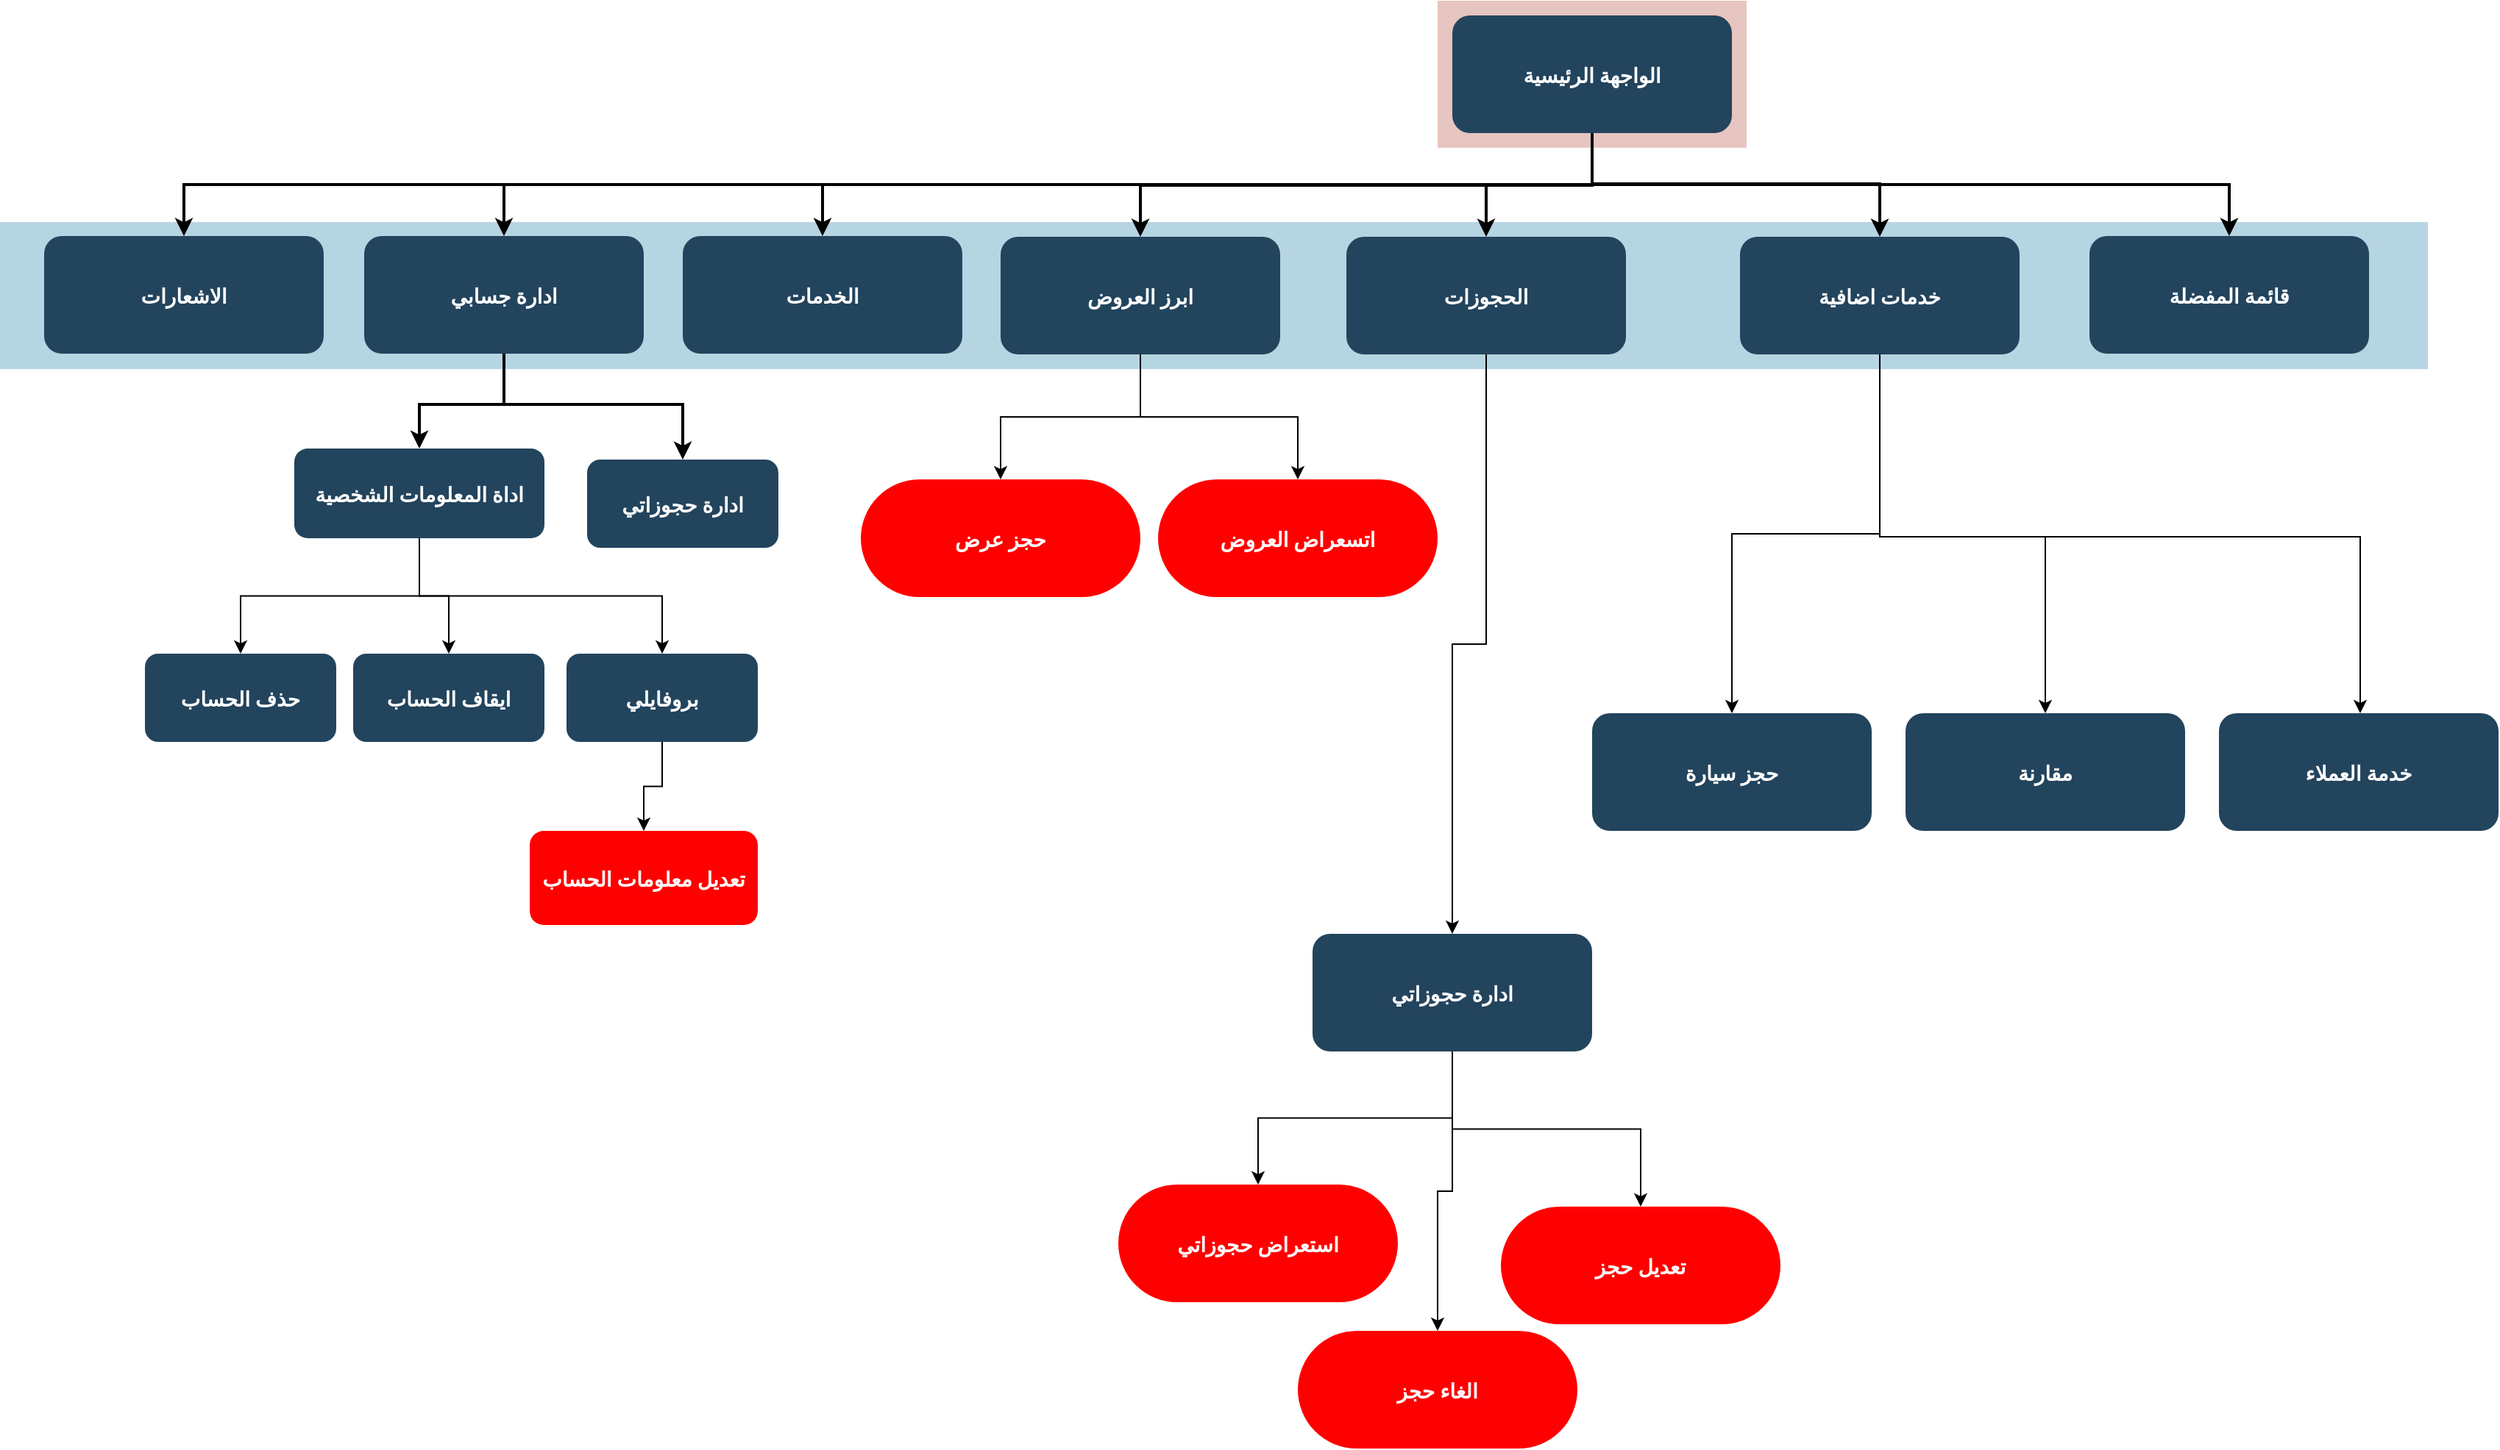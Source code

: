 <mxfile version="10.5.2" type="github"><diagram name="Page-1" id="2c0d36ab-eaac-3732-788b-9136903baeff"><mxGraphModel dx="3746.5" dy="633" grid="1" gridSize="10" guides="1" tooltips="1" connect="1" arrows="1" fold="1" page="1" pageScale="1.5" pageWidth="1169" pageHeight="827" background="#ffffff" math="0" shadow="0"><root><mxCell id="0"/><mxCell id="1" parent="0"/><mxCell id="123" value="" style="fillColor=#AE4132;strokeColor=none;opacity=30;" parent="1" vertex="1"><mxGeometry x="747" y="175.5" width="210" height="100.0" as="geometry"/></mxCell><mxCell id="122" value="" style="fillColor=#10739E;strokeColor=none;opacity=30;" parent="1" vertex="1"><mxGeometry x="-230" y="326" width="1650" height="100" as="geometry"/></mxCell><mxCell id="2" value="الواجهة الرئيسية" style="rounded=1;fillColor=#23445D;gradientColor=none;strokeColor=none;fontColor=#FFFFFF;fontStyle=1;fontFamily=Tahoma;fontSize=14" parent="1" vertex="1"><mxGeometry x="757" y="185.5" width="190" height="80" as="geometry"/></mxCell><mxCell id="mI7nQY69CT5tIbnzNLal-141" value="" style="edgeStyle=orthogonalEdgeStyle;rounded=0;orthogonalLoop=1;jettySize=auto;html=1;" edge="1" parent="1" source="4" target="mI7nQY69CT5tIbnzNLal-140"><mxGeometry relative="1" as="geometry"/></mxCell><mxCell id="4" value="الحجوزات" style="rounded=1;fillColor=#23445D;gradientColor=none;strokeColor=none;fontColor=#FFFFFF;fontStyle=1;fontFamily=Tahoma;fontSize=14" parent="1" vertex="1"><mxGeometry x="685.0" y="336" width="190" height="80" as="geometry"/></mxCell><mxCell id="mI7nQY69CT5tIbnzNLal-161" value="" style="edgeStyle=orthogonalEdgeStyle;rounded=0;orthogonalLoop=1;jettySize=auto;html=1;" edge="1" parent="1" source="mI7nQY69CT5tIbnzNLal-140" target="mI7nQY69CT5tIbnzNLal-160"><mxGeometry relative="1" as="geometry"/></mxCell><mxCell id="mI7nQY69CT5tIbnzNLal-140" value="ادارة حجوزاتي" style="rounded=1;fillColor=#23445D;gradientColor=none;strokeColor=none;fontColor=#FFFFFF;fontStyle=1;fontFamily=Tahoma;fontSize=14" vertex="1" parent="1"><mxGeometry x="662.0" y="810" width="190" height="80" as="geometry"/></mxCell><mxCell id="mI7nQY69CT5tIbnzNLal-160" value="استعراض حجوزاتي" style="rounded=1;fillColor=#FF0000;gradientColor=none;strokeColor=none;fontColor=#FFFFFF;fontStyle=1;fontFamily=Tahoma;fontSize=14;arcSize=50;" vertex="1" parent="1"><mxGeometry x="530.0" y="980.5" width="190" height="80" as="geometry"/></mxCell><mxCell id="9" value="" style="edgeStyle=elbowEdgeStyle;elbow=vertical;strokeWidth=2;rounded=0" parent="1" source="2" target="4" edge="1"><mxGeometry x="337" y="215.5" width="100" height="100" as="geometry"><mxPoint x="337" y="315.5" as="sourcePoint"/><mxPoint x="437" y="215.5" as="targetPoint"/></mxGeometry></mxCell><mxCell id="mI7nQY69CT5tIbnzNLal-167" value="" style="edgeStyle=orthogonalEdgeStyle;rounded=0;orthogonalLoop=1;jettySize=auto;html=1;" edge="1" parent="1" source="10" target="mI7nQY69CT5tIbnzNLal-166"><mxGeometry relative="1" as="geometry"/></mxCell><mxCell id="10" value="ابرز العروض" style="rounded=1;fillColor=#23445D;gradientColor=none;strokeColor=none;fontColor=#FFFFFF;fontStyle=1;fontFamily=Tahoma;fontSize=14" parent="1" vertex="1"><mxGeometry x="450" y="336" width="190" height="80" as="geometry"/></mxCell><mxCell id="mI7nQY69CT5tIbnzNLal-169" value="" style="edgeStyle=orthogonalEdgeStyle;rounded=0;orthogonalLoop=1;jettySize=auto;html=1;exitX=0.5;exitY=1;exitDx=0;exitDy=0;" edge="1" parent="1" source="10" target="mI7nQY69CT5tIbnzNLal-168"><mxGeometry relative="1" as="geometry"><mxPoint x="450" y="590" as="sourcePoint"/></mxGeometry></mxCell><mxCell id="mI7nQY69CT5tIbnzNLal-166" value="حجز عرض" style="rounded=1;fillColor=#FF0000;gradientColor=none;strokeColor=none;fontColor=#FFFFFF;fontStyle=1;fontFamily=Tahoma;fontSize=14;arcSize=50;" vertex="1" parent="1"><mxGeometry x="355" y="501" width="190" height="80" as="geometry"/></mxCell><mxCell id="mI7nQY69CT5tIbnzNLal-168" value="اتسعراض العروض" style="rounded=1;fillColor=#FF0000;gradientColor=none;strokeColor=none;fontColor=#FFFFFF;fontStyle=1;fontFamily=Tahoma;fontSize=14;arcSize=50;" vertex="1" parent="1"><mxGeometry x="557" y="501" width="190" height="80" as="geometry"/></mxCell><mxCell id="12" value="الخدمات" style="rounded=1;fillColor=#23445D;gradientColor=none;strokeColor=none;fontColor=#FFFFFF;fontStyle=1;fontFamily=Tahoma;fontSize=14" parent="1" vertex="1"><mxGeometry x="234.0" y="335.5" width="190" height="80" as="geometry"/></mxCell><mxCell id="13" value="ادارة جسابي" style="rounded=1;fillColor=#23445D;gradientColor=none;strokeColor=none;fontColor=#FFFFFF;fontStyle=1;fontFamily=Tahoma;fontSize=14" parent="1" vertex="1"><mxGeometry x="17.5" y="335.5" width="190" height="80" as="geometry"/></mxCell><mxCell id="59" value="" style="edgeStyle=elbowEdgeStyle;elbow=vertical;strokeWidth=2;rounded=0" parent="1" source="2" target="12" edge="1"><mxGeometry x="347" y="225.5" width="100" height="100" as="geometry"><mxPoint x="862.0" y="275.5" as="sourcePoint"/><mxPoint x="1467.0" y="345.5" as="targetPoint"/></mxGeometry></mxCell><mxCell id="61" value="" style="edgeStyle=elbowEdgeStyle;elbow=vertical;strokeWidth=2;rounded=0" parent="1" source="2" target="13" edge="1"><mxGeometry x="-23" y="135.5" width="100" height="100" as="geometry"><mxPoint x="-23" y="235.5" as="sourcePoint"/><mxPoint x="77" y="135.5" as="targetPoint"/></mxGeometry></mxCell><mxCell id="62" value="" style="edgeStyle=elbowEdgeStyle;elbow=vertical;strokeWidth=2;rounded=0;entryX=0.5;entryY=0;entryDx=0;entryDy=0;exitX=0.5;exitY=1;exitDx=0;exitDy=0;" parent="1" source="13" target="mI7nQY69CT5tIbnzNLal-123" edge="1"><mxGeometry x="-23" y="135.5" width="100" height="100" as="geometry"><mxPoint x="-23" y="235.5" as="sourcePoint"/><mxPoint x="122" y="455.5" as="targetPoint"/><Array as="points"><mxPoint x="190" y="450"/><mxPoint x="170" y="460"/></Array></mxGeometry></mxCell><mxCell id="mI7nQY69CT5tIbnzNLal-135" value="" style="edgeStyle=orthogonalEdgeStyle;rounded=0;orthogonalLoop=1;jettySize=auto;html=1;" edge="1" parent="1" source="mI7nQY69CT5tIbnzNLal-123" target="mI7nQY69CT5tIbnzNLal-133"><mxGeometry relative="1" as="geometry"/></mxCell><mxCell id="mI7nQY69CT5tIbnzNLal-123" value="اداة المعلومات الشخصية" style="rounded=1;fillColor=#23445D;gradientColor=none;strokeColor=none;fontColor=#FFFFFF;fontStyle=1;fontFamily=Tahoma;fontSize=14" vertex="1" parent="1"><mxGeometry x="-30" y="480" width="170" height="61" as="geometry"/></mxCell><mxCell id="mI7nQY69CT5tIbnzNLal-125" value="الاشعارات" style="rounded=1;fillColor=#23445D;gradientColor=none;strokeColor=none;fontColor=#FFFFFF;fontStyle=1;fontFamily=Tahoma;fontSize=14" vertex="1" parent="1"><mxGeometry x="-200" y="335.5" width="190" height="80" as="geometry"/></mxCell><mxCell id="mI7nQY69CT5tIbnzNLal-126" value="" style="edgeStyle=elbowEdgeStyle;elbow=vertical;strokeWidth=2;rounded=0;entryX=0.5;entryY=0;entryDx=0;entryDy=0;exitX=0.5;exitY=1;exitDx=0;exitDy=0;" edge="1" parent="1" source="2" target="mI7nQY69CT5tIbnzNLal-125"><mxGeometry x="-13" y="145.5" width="100" height="100" as="geometry"><mxPoint x="862" y="275.5" as="sourcePoint"/><mxPoint x="212" y="345.5" as="targetPoint"/></mxGeometry></mxCell><mxCell id="mI7nQY69CT5tIbnzNLal-127" value="ادارة حجوزاتي" style="rounded=1;fillColor=#23445D;gradientColor=none;strokeColor=none;fontColor=#FFFFFF;fontStyle=1;fontFamily=Tahoma;fontSize=14" vertex="1" parent="1"><mxGeometry x="169" y="487.5" width="130" height="60" as="geometry"/></mxCell><mxCell id="mI7nQY69CT5tIbnzNLal-128" value="" style="edgeStyle=elbowEdgeStyle;elbow=vertical;strokeWidth=2;rounded=0;exitX=0.5;exitY=1;exitDx=0;exitDy=0;entryX=0.5;entryY=0;entryDx=0;entryDy=0;" edge="1" parent="1" source="13" target="mI7nQY69CT5tIbnzNLal-127"><mxGeometry x="-13" y="145.5" width="100" height="100" as="geometry"><mxPoint x="212" y="425.5" as="sourcePoint"/><mxPoint x="85.167" y="476.333" as="targetPoint"/><Array as="points"><mxPoint x="240" y="450"/></Array></mxGeometry></mxCell><mxCell id="mI7nQY69CT5tIbnzNLal-131" value="" style="edgeStyle=elbowEdgeStyle;elbow=vertical;strokeWidth=2;rounded=0;exitX=0.5;exitY=1;exitDx=0;exitDy=0;" edge="1" parent="1" source="2" target="10"><mxGeometry x="357" y="235.5" width="100" height="100" as="geometry"><mxPoint x="862" y="275.5" as="sourcePoint"/><mxPoint x="667" y="345.5" as="targetPoint"/></mxGeometry></mxCell><mxCell id="mI7nQY69CT5tIbnzNLal-132" value="حذف الحساب" style="rounded=1;fillColor=#23445D;gradientColor=none;strokeColor=none;fontColor=#FFFFFF;fontStyle=1;fontFamily=Tahoma;fontSize=14" vertex="1" parent="1"><mxGeometry x="-131.5" y="619.5" width="130" height="60" as="geometry"/></mxCell><mxCell id="mI7nQY69CT5tIbnzNLal-133" value="ايقاف الحساب" style="rounded=1;fillColor=#23445D;gradientColor=none;strokeColor=none;fontColor=#FFFFFF;fontStyle=1;fontFamily=Tahoma;fontSize=14" vertex="1" parent="1"><mxGeometry x="10" y="619.5" width="130" height="60" as="geometry"/></mxCell><mxCell id="mI7nQY69CT5tIbnzNLal-139" value="" style="edgeStyle=orthogonalEdgeStyle;rounded=0;orthogonalLoop=1;jettySize=auto;html=1;" edge="1" parent="1" source="mI7nQY69CT5tIbnzNLal-134" target="mI7nQY69CT5tIbnzNLal-138"><mxGeometry relative="1" as="geometry"/></mxCell><mxCell id="mI7nQY69CT5tIbnzNLal-134" value="بروفايلي" style="rounded=1;fillColor=#23445D;gradientColor=none;strokeColor=none;fontColor=#FFFFFF;fontStyle=1;fontFamily=Tahoma;fontSize=14" vertex="1" parent="1"><mxGeometry x="155" y="619.5" width="130" height="60" as="geometry"/></mxCell><mxCell id="mI7nQY69CT5tIbnzNLal-136" value="" style="edgeStyle=orthogonalEdgeStyle;rounded=0;orthogonalLoop=1;jettySize=auto;html=1;entryX=0.5;entryY=0;entryDx=0;entryDy=0;exitX=0.5;exitY=1;exitDx=0;exitDy=0;" edge="1" parent="1" source="mI7nQY69CT5tIbnzNLal-123" target="mI7nQY69CT5tIbnzNLal-134"><mxGeometry relative="1" as="geometry"><mxPoint x="65.167" y="551" as="sourcePoint"/><mxPoint x="85.167" y="629.5" as="targetPoint"/></mxGeometry></mxCell><mxCell id="mI7nQY69CT5tIbnzNLal-137" value="" style="edgeStyle=orthogonalEdgeStyle;rounded=0;orthogonalLoop=1;jettySize=auto;html=1;entryX=0.5;entryY=0;entryDx=0;entryDy=0;exitX=0.5;exitY=1;exitDx=0;exitDy=0;" edge="1" parent="1" source="mI7nQY69CT5tIbnzNLal-123" target="mI7nQY69CT5tIbnzNLal-132"><mxGeometry relative="1" as="geometry"><mxPoint x="65.167" y="551.333" as="sourcePoint"/><mxPoint x="230.167" y="629.667" as="targetPoint"/></mxGeometry></mxCell><mxCell id="mI7nQY69CT5tIbnzNLal-138" value="تعديل معلومات الحساب" style="rounded=1;fillColor=#FF0000;gradientColor=none;strokeColor=none;fontColor=#FFFFFF;fontStyle=1;fontFamily=Tahoma;fontSize=14" vertex="1" parent="1"><mxGeometry x="130" y="740" width="155" height="64" as="geometry"/></mxCell><mxCell id="mI7nQY69CT5tIbnzNLal-155" value="" style="edgeStyle=orthogonalEdgeStyle;rounded=0;orthogonalLoop=1;jettySize=auto;html=1;entryX=0.5;entryY=0;entryDx=0;entryDy=0;" edge="1" parent="1" source="mI7nQY69CT5tIbnzNLal-142" target="mI7nQY69CT5tIbnzNLal-146"><mxGeometry relative="1" as="geometry"><mxPoint x="1000" y="495.5" as="targetPoint"/></mxGeometry></mxCell><mxCell id="mI7nQY69CT5tIbnzNLal-142" value="خدمات اضافية" style="rounded=1;fillColor=#23445D;gradientColor=none;strokeColor=none;fontColor=#FFFFFF;fontStyle=1;fontFamily=Tahoma;fontSize=14" vertex="1" parent="1"><mxGeometry x="952.5" y="336" width="190" height="80" as="geometry"/></mxCell><mxCell id="mI7nQY69CT5tIbnzNLal-144" value="" style="edgeStyle=elbowEdgeStyle;elbow=vertical;strokeWidth=2;rounded=0;entryX=0.5;entryY=0;entryDx=0;entryDy=0;exitX=0.5;exitY=1;exitDx=0;exitDy=0;" edge="1" parent="1" source="2" target="mI7nQY69CT5tIbnzNLal-142"><mxGeometry x="347" y="225.5" width="100" height="100" as="geometry"><mxPoint x="862" y="275.5" as="sourcePoint"/><mxPoint x="1015" y="346" as="targetPoint"/><Array as="points"><mxPoint x="990" y="300"/></Array></mxGeometry></mxCell><mxCell id="mI7nQY69CT5tIbnzNLal-145" value="قائمة المفضلة" style="rounded=1;fillColor=#23445D;gradientColor=none;strokeColor=none;fontColor=#FFFFFF;fontStyle=1;fontFamily=Tahoma;fontSize=14" vertex="1" parent="1"><mxGeometry x="1190.0" y="335.5" width="190" height="80" as="geometry"/></mxCell><mxCell id="mI7nQY69CT5tIbnzNLal-146" value="حجز سيارة" style="rounded=1;fillColor=#23445D;gradientColor=none;strokeColor=none;fontColor=#FFFFFF;fontStyle=1;fontFamily=Tahoma;fontSize=14" vertex="1" parent="1"><mxGeometry x="852.0" y="660" width="190" height="80" as="geometry"/></mxCell><mxCell id="mI7nQY69CT5tIbnzNLal-148" value="" style="edgeStyle=elbowEdgeStyle;elbow=vertical;strokeWidth=2;rounded=0;entryX=0.5;entryY=0;entryDx=0;entryDy=0;exitX=0.5;exitY=1;exitDx=0;exitDy=0;" edge="1" parent="1" source="2" target="mI7nQY69CT5tIbnzNLal-145"><mxGeometry x="357" y="235.5" width="100" height="100" as="geometry"><mxPoint x="861.833" y="276.333" as="sourcePoint"/><mxPoint x="1263.5" y="346.333" as="targetPoint"/></mxGeometry></mxCell><mxCell id="mI7nQY69CT5tIbnzNLal-158" value="" style="edgeStyle=orthogonalEdgeStyle;rounded=0;orthogonalLoop=1;jettySize=auto;html=1;exitX=0.5;exitY=1;exitDx=0;exitDy=0;" edge="1" parent="1" source="mI7nQY69CT5tIbnzNLal-142" target="mI7nQY69CT5tIbnzNLal-157"><mxGeometry relative="1" as="geometry"><Array as="points"><mxPoint x="1047" y="540"/><mxPoint x="1374" y="540"/></Array></mxGeometry></mxCell><mxCell id="mI7nQY69CT5tIbnzNLal-150" value="مقارنة" style="rounded=1;fillColor=#23445D;gradientColor=none;strokeColor=none;fontColor=#FFFFFF;fontStyle=1;fontFamily=Tahoma;fontSize=14" vertex="1" parent="1"><mxGeometry x="1065" y="660" width="190" height="80" as="geometry"/></mxCell><mxCell id="mI7nQY69CT5tIbnzNLal-157" value="خدمة العملاء" style="rounded=1;fillColor=#23445D;gradientColor=none;strokeColor=none;fontColor=#FFFFFF;fontStyle=1;fontFamily=Tahoma;fontSize=14" vertex="1" parent="1"><mxGeometry x="1278.0" y="660" width="190" height="80" as="geometry"/></mxCell><mxCell id="mI7nQY69CT5tIbnzNLal-159" value="" style="edgeStyle=orthogonalEdgeStyle;rounded=0;orthogonalLoop=1;jettySize=auto;html=1;exitX=0.5;exitY=1;exitDx=0;exitDy=0;entryX=0.5;entryY=0;entryDx=0;entryDy=0;" edge="1" parent="1" source="mI7nQY69CT5tIbnzNLal-142" target="mI7nQY69CT5tIbnzNLal-150"><mxGeometry relative="1" as="geometry"><mxPoint x="1056.833" y="425.333" as="sourcePoint"/><mxPoint x="1383.5" y="629.5" as="targetPoint"/><Array as="points"><mxPoint x="1047" y="540"/><mxPoint x="1160" y="540"/></Array></mxGeometry></mxCell><mxCell id="mI7nQY69CT5tIbnzNLal-162" value="" style="edgeStyle=orthogonalEdgeStyle;rounded=0;orthogonalLoop=1;jettySize=auto;html=1;entryX=0.5;entryY=0;entryDx=0;entryDy=0;" edge="1" parent="1" source="mI7nQY69CT5tIbnzNLal-140" target="mI7nQY69CT5tIbnzNLal-163"><mxGeometry relative="1" as="geometry"><mxPoint x="717.833" y="980" as="sourcePoint"/><mxPoint x="584.5" y="1070.5" as="targetPoint"/></mxGeometry></mxCell><mxCell id="mI7nQY69CT5tIbnzNLal-163" value="الغاء حجز" style="rounded=1;fillColor=#FF0000;gradientColor=none;strokeColor=none;fontColor=#FFFFFF;fontStyle=1;fontFamily=Tahoma;fontSize=14;arcSize=50;" vertex="1" parent="1"><mxGeometry x="652.0" y="1080" width="190" height="80" as="geometry"/></mxCell><mxCell id="mI7nQY69CT5tIbnzNLal-164" value="تعديل حجز" style="rounded=1;fillColor=#FF0000;gradientColor=none;strokeColor=none;fontColor=#FFFFFF;fontStyle=1;fontFamily=Tahoma;fontSize=14;arcSize=50;" vertex="1" parent="1"><mxGeometry x="790.0" y="995.5" width="190" height="80" as="geometry"/></mxCell><mxCell id="mI7nQY69CT5tIbnzNLal-165" value="" style="edgeStyle=orthogonalEdgeStyle;rounded=0;orthogonalLoop=1;jettySize=auto;html=1;entryX=0.5;entryY=0;entryDx=0;entryDy=0;exitX=0.5;exitY=1;exitDx=0;exitDy=0;" edge="1" parent="1" source="mI7nQY69CT5tIbnzNLal-140" target="mI7nQY69CT5tIbnzNLal-164"><mxGeometry relative="1" as="geometry"><mxPoint x="717.833" y="980" as="sourcePoint"/><mxPoint x="727.833" y="1190.833" as="targetPoint"/></mxGeometry></mxCell></root></mxGraphModel></diagram></mxfile>